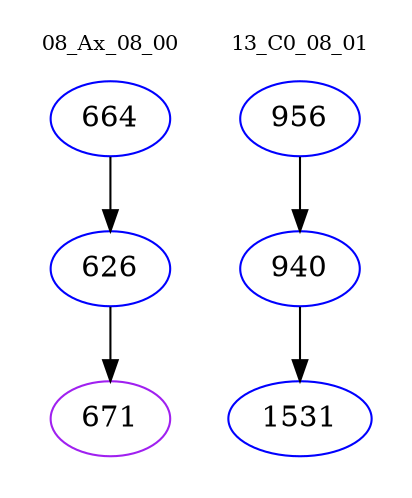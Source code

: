 digraph{
subgraph cluster_0 {
color = white
label = "08_Ax_08_00";
fontsize=10;
T0_664 [label="664", color="blue"]
T0_664 -> T0_626 [color="black"]
T0_626 [label="626", color="blue"]
T0_626 -> T0_671 [color="black"]
T0_671 [label="671", color="purple"]
}
subgraph cluster_1 {
color = white
label = "13_C0_08_01";
fontsize=10;
T1_956 [label="956", color="blue"]
T1_956 -> T1_940 [color="black"]
T1_940 [label="940", color="blue"]
T1_940 -> T1_1531 [color="black"]
T1_1531 [label="1531", color="blue"]
}
}
